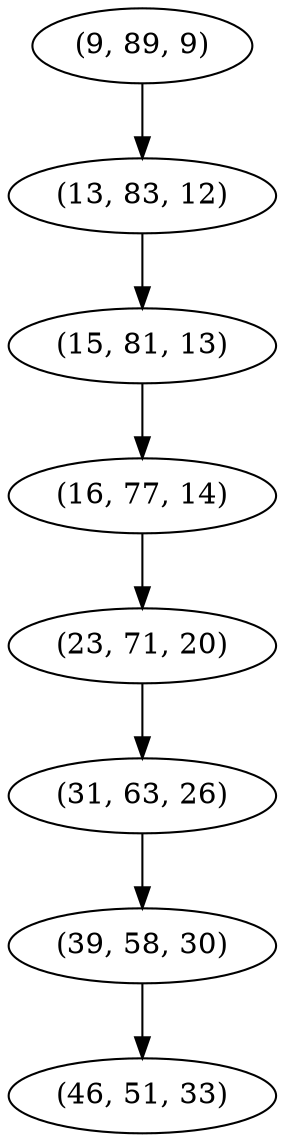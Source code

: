 digraph tree {
    "(9, 89, 9)";
    "(13, 83, 12)";
    "(15, 81, 13)";
    "(16, 77, 14)";
    "(23, 71, 20)";
    "(31, 63, 26)";
    "(39, 58, 30)";
    "(46, 51, 33)";
    "(9, 89, 9)" -> "(13, 83, 12)";
    "(13, 83, 12)" -> "(15, 81, 13)";
    "(15, 81, 13)" -> "(16, 77, 14)";
    "(16, 77, 14)" -> "(23, 71, 20)";
    "(23, 71, 20)" -> "(31, 63, 26)";
    "(31, 63, 26)" -> "(39, 58, 30)";
    "(39, 58, 30)" -> "(46, 51, 33)";
}
